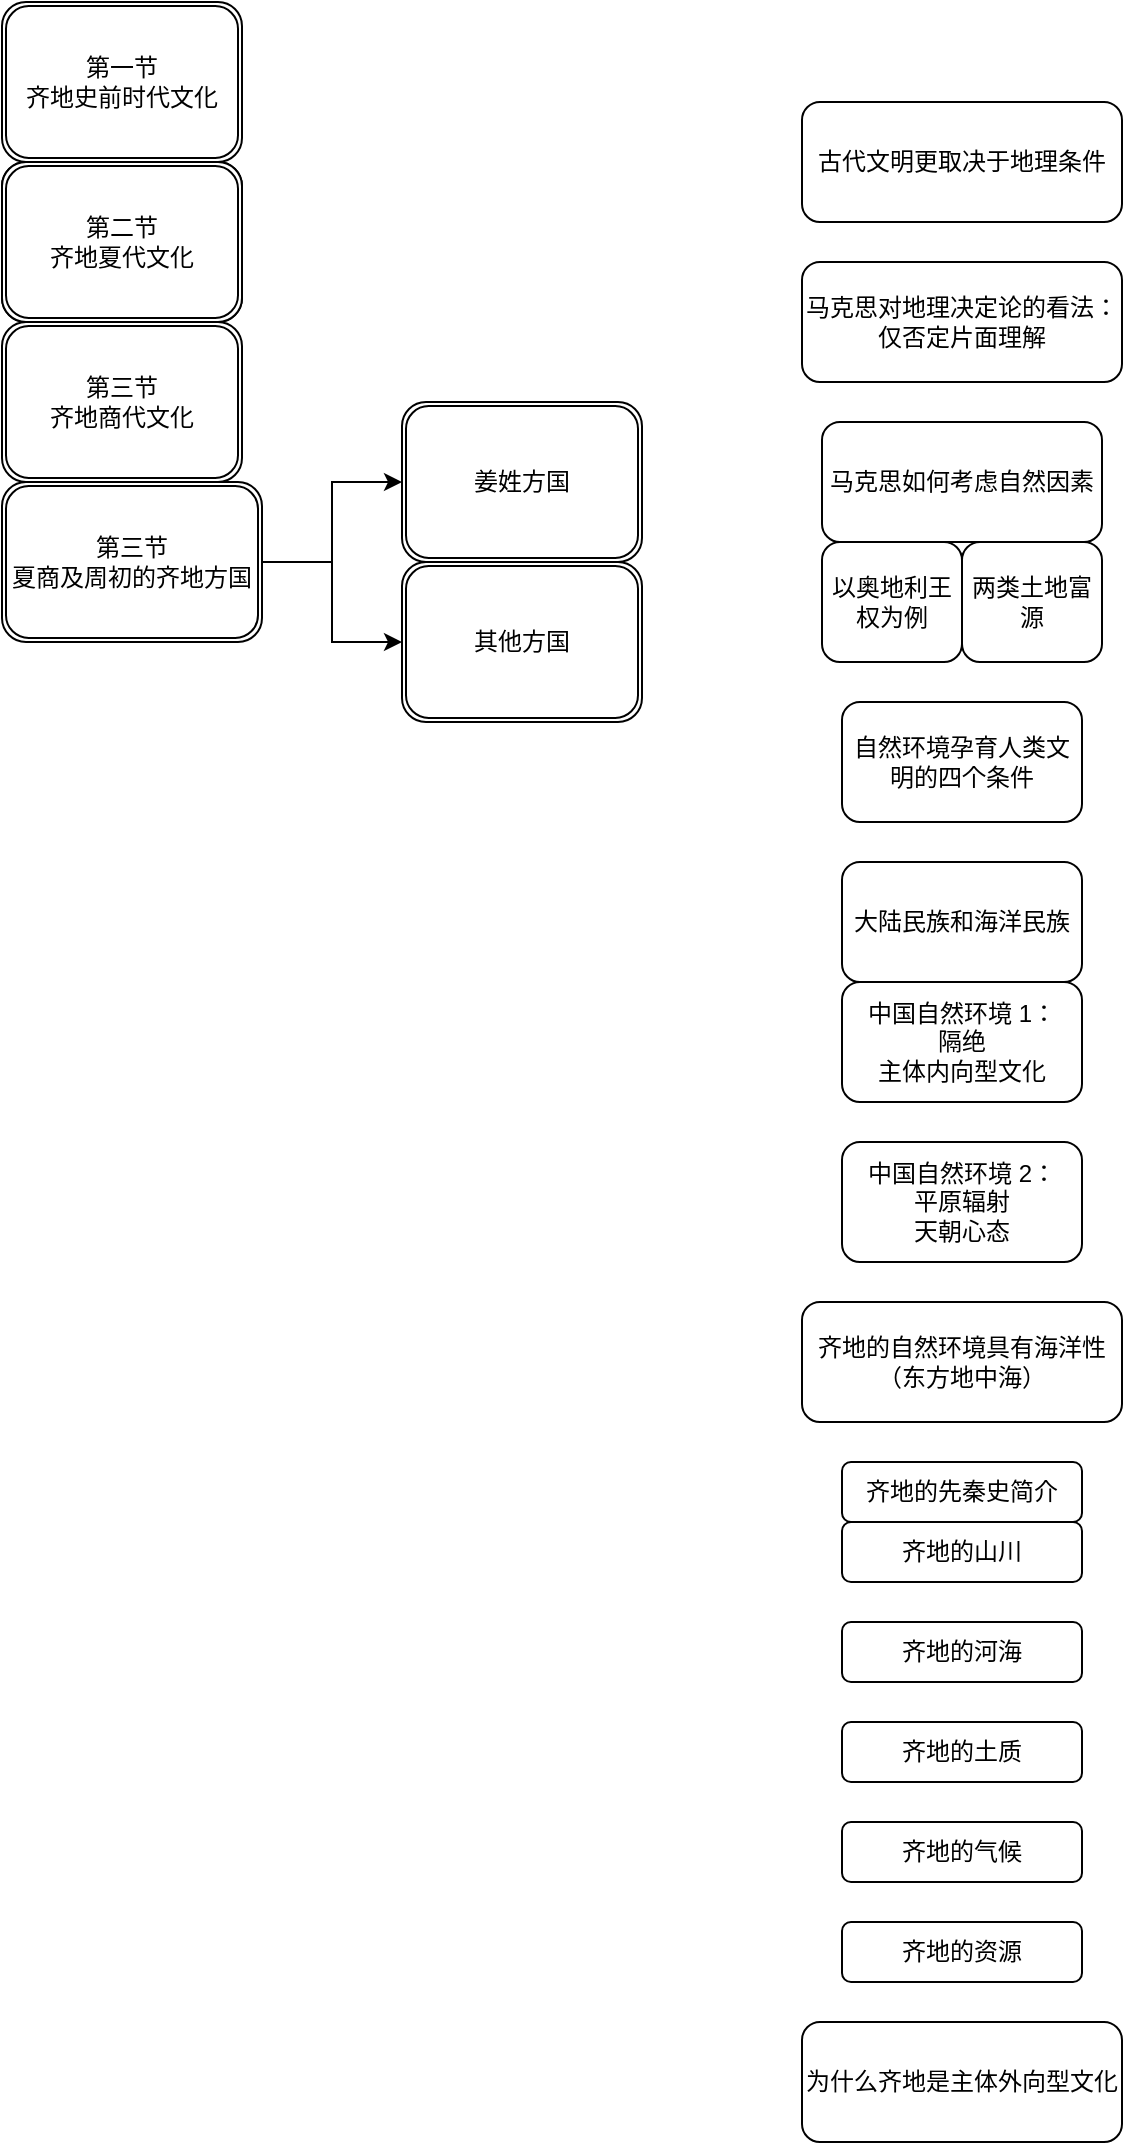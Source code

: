 <mxfile version="15.8.8" type="github">
  <diagram id="0Z2lUEHgKhg2NHl_HAsV" name="Page-1">
    <mxGraphModel dx="946" dy="500" grid="1" gridSize="10" guides="1" tooltips="1" connect="1" arrows="1" fold="1" page="1" pageScale="1" pageWidth="850" pageHeight="1100" math="0" shadow="0">
      <root>
        <mxCell id="0" />
        <mxCell id="1" parent="0" />
        <mxCell id="jsiZYJCFPvrsWLYcCzSQ-1" value="&lt;span&gt;第一节&lt;/span&gt;&lt;br&gt;&lt;span&gt;齐地史前时代文化&lt;/span&gt;" style="shape=ext;double=1;rounded=1;whiteSpace=wrap;html=1;" parent="1" vertex="1">
          <mxGeometry width="120" height="80" as="geometry" />
        </mxCell>
        <mxCell id="jsiZYJCFPvrsWLYcCzSQ-2" value="&lt;span&gt;第二节&lt;br&gt;齐地夏代文化&lt;br&gt;&lt;/span&gt;" style="shape=ext;double=1;rounded=1;whiteSpace=wrap;html=1;" parent="1" vertex="1">
          <mxGeometry y="80" width="120" height="80" as="geometry" />
        </mxCell>
        <mxCell id="jsiZYJCFPvrsWLYcCzSQ-3" value="&lt;span&gt;第二节&lt;br&gt;齐地夏代文化&lt;br&gt;&lt;/span&gt;" style="shape=ext;double=1;rounded=1;whiteSpace=wrap;html=1;" parent="1" vertex="1">
          <mxGeometry y="80" width="120" height="80" as="geometry" />
        </mxCell>
        <mxCell id="jsiZYJCFPvrsWLYcCzSQ-4" value="&lt;span&gt;第三节&lt;br&gt;齐地商代文化&lt;br&gt;&lt;/span&gt;" style="shape=ext;double=1;rounded=1;whiteSpace=wrap;html=1;" parent="1" vertex="1">
          <mxGeometry y="160" width="120" height="80" as="geometry" />
        </mxCell>
        <mxCell id="jsiZYJCFPvrsWLYcCzSQ-5" value="" style="edgeStyle=orthogonalEdgeStyle;rounded=0;orthogonalLoop=1;jettySize=auto;html=1;" parent="1" source="jsiZYJCFPvrsWLYcCzSQ-7" target="jsiZYJCFPvrsWLYcCzSQ-9" edge="1">
          <mxGeometry relative="1" as="geometry" />
        </mxCell>
        <mxCell id="jsiZYJCFPvrsWLYcCzSQ-6" style="edgeStyle=orthogonalEdgeStyle;rounded=0;orthogonalLoop=1;jettySize=auto;html=1;" parent="1" source="jsiZYJCFPvrsWLYcCzSQ-7" target="jsiZYJCFPvrsWLYcCzSQ-8" edge="1">
          <mxGeometry relative="1" as="geometry" />
        </mxCell>
        <mxCell id="jsiZYJCFPvrsWLYcCzSQ-7" value="&lt;span&gt;第三节&lt;br&gt;夏商及周初的齐地方国&lt;br&gt;&lt;/span&gt;" style="shape=ext;double=1;rounded=1;whiteSpace=wrap;html=1;" parent="1" vertex="1">
          <mxGeometry y="240" width="130" height="80" as="geometry" />
        </mxCell>
        <mxCell id="jsiZYJCFPvrsWLYcCzSQ-8" value="姜姓方国" style="shape=ext;double=1;rounded=1;whiteSpace=wrap;html=1;" parent="1" vertex="1">
          <mxGeometry x="200" y="200" width="120" height="80" as="geometry" />
        </mxCell>
        <mxCell id="jsiZYJCFPvrsWLYcCzSQ-9" value="其他方国" style="shape=ext;double=1;rounded=1;whiteSpace=wrap;html=1;" parent="1" vertex="1">
          <mxGeometry x="200" y="280" width="120" height="80" as="geometry" />
        </mxCell>
        <mxCell id="TtZ2nDCeHmUiok0aGivg-1" value="古代文明更取决于地理条件&lt;br&gt;" style="rounded=1;whiteSpace=wrap;html=1;" vertex="1" parent="1">
          <mxGeometry x="400" y="50" width="160" height="60" as="geometry" />
        </mxCell>
        <mxCell id="TtZ2nDCeHmUiok0aGivg-2" value="马克思对地理决定论的看法：仅否定片面理解" style="rounded=1;whiteSpace=wrap;html=1;" vertex="1" parent="1">
          <mxGeometry x="400" y="130" width="160" height="60" as="geometry" />
        </mxCell>
        <mxCell id="TtZ2nDCeHmUiok0aGivg-3" value="马克思如何考虑自然因素" style="rounded=1;whiteSpace=wrap;html=1;" vertex="1" parent="1">
          <mxGeometry x="410" y="210" width="140" height="60" as="geometry" />
        </mxCell>
        <mxCell id="TtZ2nDCeHmUiok0aGivg-4" value="以奥地利王权为例" style="rounded=1;whiteSpace=wrap;html=1;" vertex="1" parent="1">
          <mxGeometry x="410" y="270" width="70" height="60" as="geometry" />
        </mxCell>
        <mxCell id="TtZ2nDCeHmUiok0aGivg-5" value="两类土地富源" style="rounded=1;whiteSpace=wrap;html=1;" vertex="1" parent="1">
          <mxGeometry x="480" y="270" width="70" height="60" as="geometry" />
        </mxCell>
        <mxCell id="TtZ2nDCeHmUiok0aGivg-6" value="自然环境孕育人类文明的四个条件" style="rounded=1;whiteSpace=wrap;html=1;" vertex="1" parent="1">
          <mxGeometry x="420" y="350" width="120" height="60" as="geometry" />
        </mxCell>
        <mxCell id="TtZ2nDCeHmUiok0aGivg-7" value="大陆民族和海洋民族" style="rounded=1;whiteSpace=wrap;html=1;" vertex="1" parent="1">
          <mxGeometry x="420" y="430" width="120" height="60" as="geometry" />
        </mxCell>
        <mxCell id="TtZ2nDCeHmUiok0aGivg-8" value="中国自然环境 1：&lt;br&gt;隔绝&lt;br&gt;主体内向型文化" style="rounded=1;whiteSpace=wrap;html=1;" vertex="1" parent="1">
          <mxGeometry x="420" y="490" width="120" height="60" as="geometry" />
        </mxCell>
        <mxCell id="TtZ2nDCeHmUiok0aGivg-9" value="&lt;span&gt;中国自然环境 2：&lt;br&gt;平原辐射&lt;br&gt;天朝心态&lt;br&gt;&lt;/span&gt;" style="rounded=1;whiteSpace=wrap;html=1;" vertex="1" parent="1">
          <mxGeometry x="420" y="570" width="120" height="60" as="geometry" />
        </mxCell>
        <mxCell id="TtZ2nDCeHmUiok0aGivg-10" value="齐地的自然环境具有海洋性&lt;br&gt;（东方地中海）" style="rounded=1;whiteSpace=wrap;html=1;" vertex="1" parent="1">
          <mxGeometry x="400" y="650" width="160" height="60" as="geometry" />
        </mxCell>
        <mxCell id="TtZ2nDCeHmUiok0aGivg-11" value="齐地的先秦史简介" style="rounded=1;whiteSpace=wrap;html=1;" vertex="1" parent="1">
          <mxGeometry x="420" y="730" width="120" height="30" as="geometry" />
        </mxCell>
        <mxCell id="TtZ2nDCeHmUiok0aGivg-12" value="齐地的山川" style="rounded=1;whiteSpace=wrap;html=1;" vertex="1" parent="1">
          <mxGeometry x="420" y="760" width="120" height="30" as="geometry" />
        </mxCell>
        <mxCell id="TtZ2nDCeHmUiok0aGivg-13" value="齐地的河海" style="rounded=1;whiteSpace=wrap;html=1;" vertex="1" parent="1">
          <mxGeometry x="420" y="810" width="120" height="30" as="geometry" />
        </mxCell>
        <mxCell id="TtZ2nDCeHmUiok0aGivg-14" value="齐地的土质" style="rounded=1;whiteSpace=wrap;html=1;" vertex="1" parent="1">
          <mxGeometry x="420" y="860" width="120" height="30" as="geometry" />
        </mxCell>
        <mxCell id="TtZ2nDCeHmUiok0aGivg-15" value="齐地的气候" style="rounded=1;whiteSpace=wrap;html=1;" vertex="1" parent="1">
          <mxGeometry x="420" y="910" width="120" height="30" as="geometry" />
        </mxCell>
        <mxCell id="TtZ2nDCeHmUiok0aGivg-16" value="齐地的资源" style="rounded=1;whiteSpace=wrap;html=1;" vertex="1" parent="1">
          <mxGeometry x="420" y="960" width="120" height="30" as="geometry" />
        </mxCell>
        <mxCell id="TtZ2nDCeHmUiok0aGivg-17" value="为什么齐地是主体外向型文化" style="rounded=1;whiteSpace=wrap;html=1;" vertex="1" parent="1">
          <mxGeometry x="400" y="1010" width="160" height="60" as="geometry" />
        </mxCell>
      </root>
    </mxGraphModel>
  </diagram>
</mxfile>
